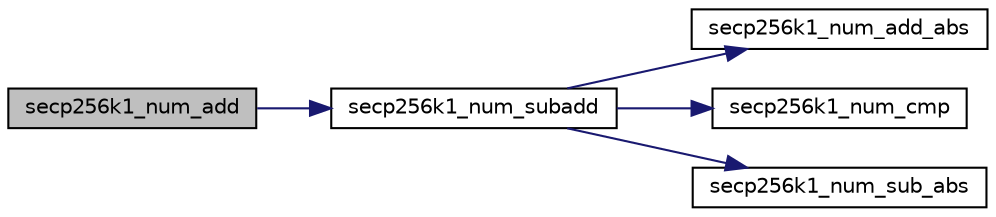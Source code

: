 digraph "secp256k1_num_add"
{
  edge [fontname="Helvetica",fontsize="10",labelfontname="Helvetica",labelfontsize="10"];
  node [fontname="Helvetica",fontsize="10",shape=record];
  rankdir="LR";
  Node0 [label="secp256k1_num_add",height=0.2,width=0.4,color="black", fillcolor="grey75", style="filled", fontcolor="black"];
  Node0 -> Node1 [color="midnightblue",fontsize="10",style="solid",fontname="Helvetica"];
  Node1 [label="secp256k1_num_subadd",height=0.2,width=0.4,color="black", fillcolor="white", style="filled",URL="$d2/da2/num__gmp__impl_8h.html#ade08e33c2964e9b6e5ca7160363b21df"];
  Node1 -> Node2 [color="midnightblue",fontsize="10",style="solid",fontname="Helvetica"];
  Node2 [label="secp256k1_num_add_abs",height=0.2,width=0.4,color="black", fillcolor="white", style="filled",URL="$d2/da2/num__gmp__impl_8h.html#a3f041b2b8c554b6cbd276467e5b8351e"];
  Node1 -> Node3 [color="midnightblue",fontsize="10",style="solid",fontname="Helvetica"];
  Node3 [label="secp256k1_num_cmp",height=0.2,width=0.4,color="black", fillcolor="white", style="filled",URL="$d2/da2/num__gmp__impl_8h.html#a2ede1c020471b52d634890089c5374be"];
  Node1 -> Node4 [color="midnightblue",fontsize="10",style="solid",fontname="Helvetica"];
  Node4 [label="secp256k1_num_sub_abs",height=0.2,width=0.4,color="black", fillcolor="white", style="filled",URL="$d2/da2/num__gmp__impl_8h.html#ab91615231aec0531471a43b9390421c1"];
}
